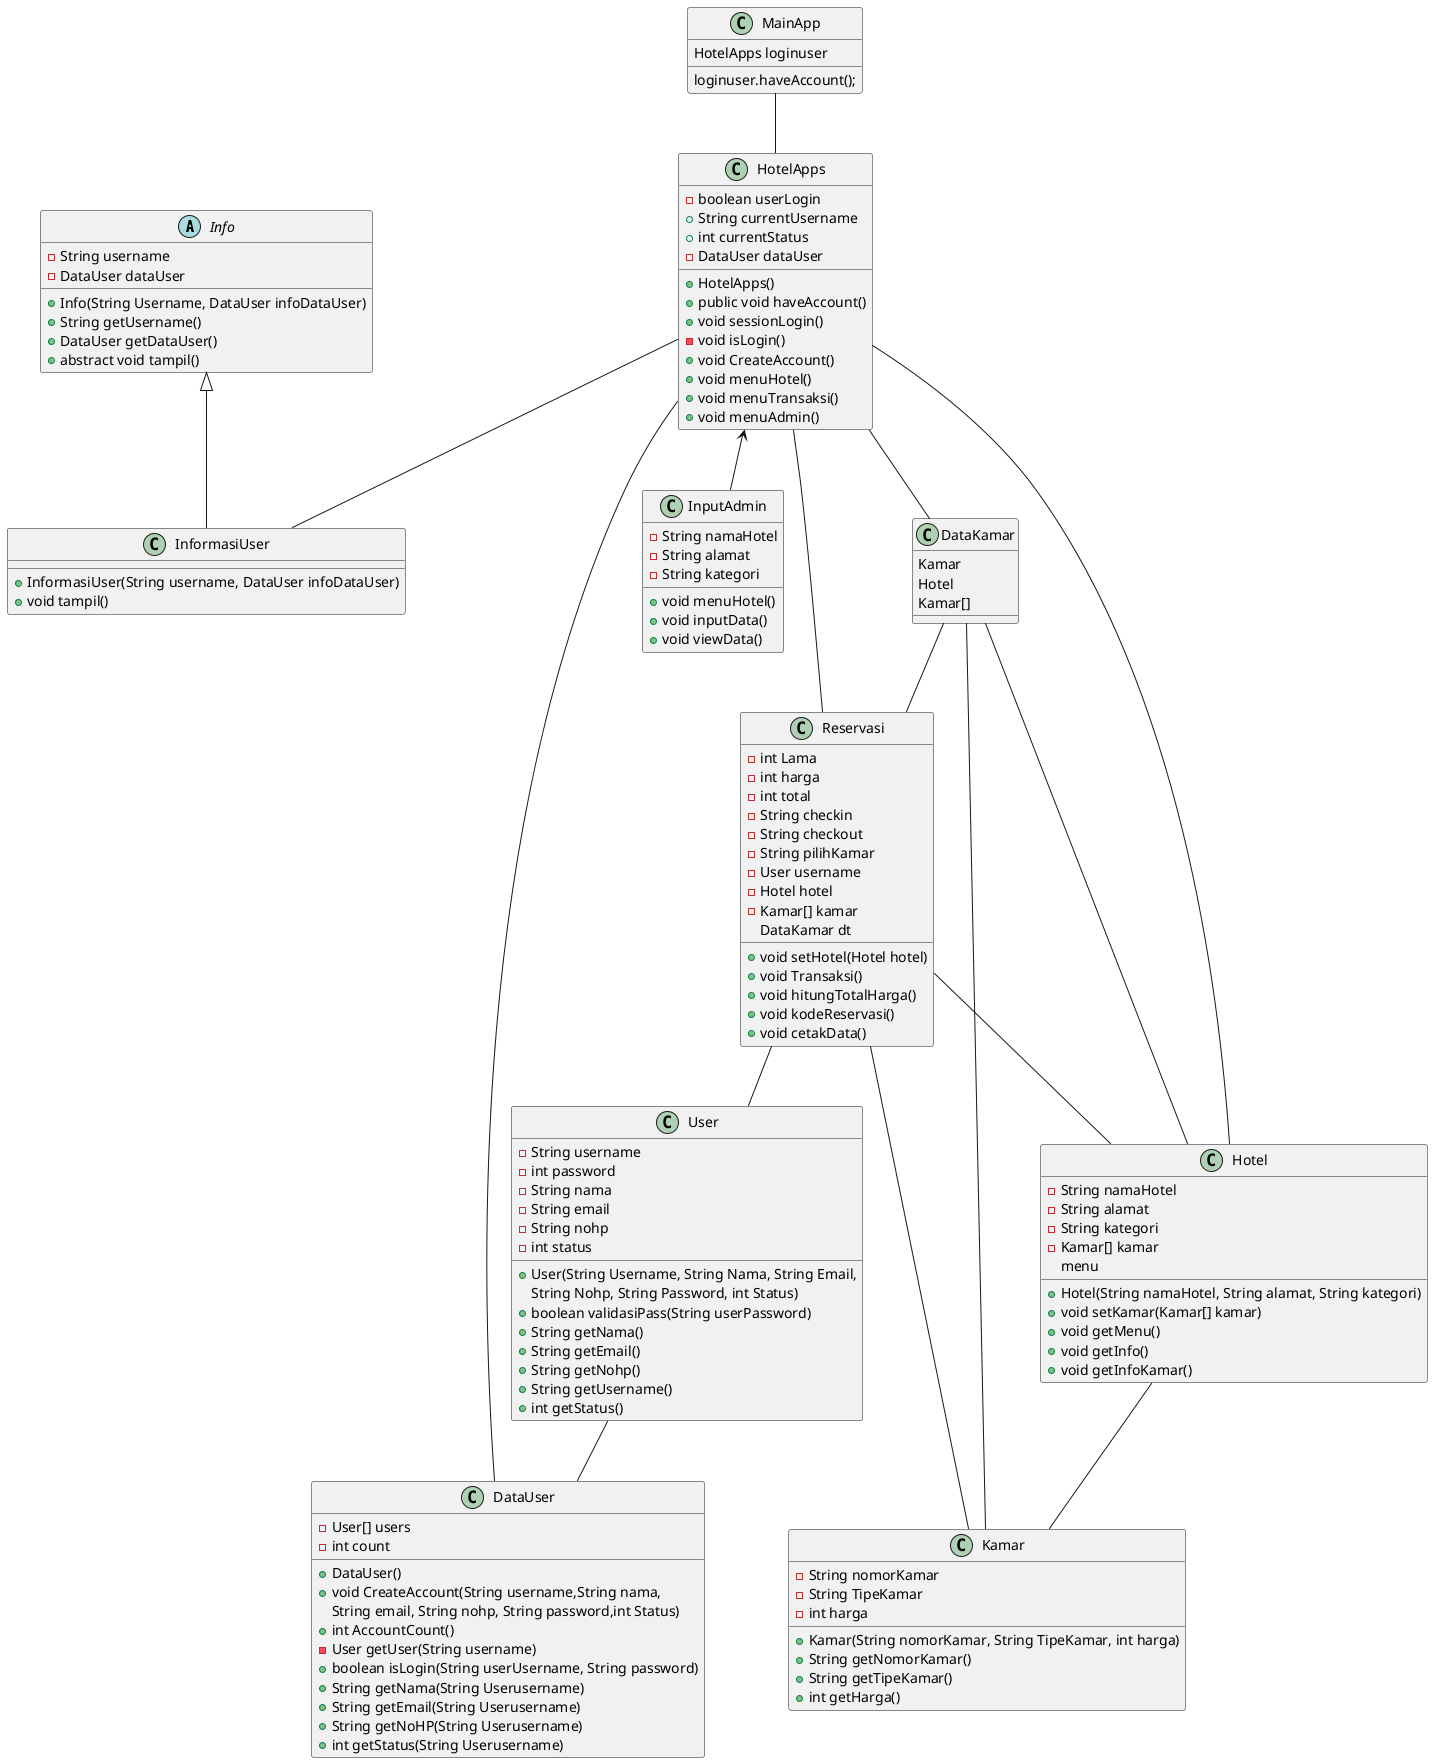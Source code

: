 @startuml
'https://plantuml.com/class-diagram

abstract class Info{
    - String username
    - DataUser dataUser

    + Info(String Username, DataUser infoDataUser)
    + String getUsername()
    + DataUser getDataUser()
    + abstract void tampil()
}
class DataKamar{
    Kamar
    Hotel
    Kamar[]
}
class DataUser{
    - User[] users
    - int count
    + DataUser()
    +void CreateAccount(String username,String nama,
    String email, String nohp, String password,int Status)
    +int AccountCount()
    -User getUser(String username)
    +boolean isLogin(String userUsername, String password)
    +String getNama(String Userusername)
    +String getEmail(String Userusername)
    +String getNoHP(String Userusername)
    +int getStatus(String Userusername)
}
class Hotel{
    - String namaHotel
    - String alamat
    - String kategori
    - Kamar[] kamar
    menu
    +Hotel(String namaHotel, String alamat, String kategori)
    +void setKamar(Kamar[] kamar)
    +void getMenu()
    +void getInfo()
    +void getInfoKamar()
}

class InformasiUser extends Info{
    + InformasiUser(String username, DataUser infoDataUser)
    + void tampil()
}

class InputAdmin{
    - String namaHotel
    - String alamat
    - String kategori
    + void menuHotel()
    + void inputData()
    + void viewData()
}
class Kamar{
    - String nomorKamar
    - String TipeKamar
    - int harga
    + Kamar(String nomorKamar, String TipeKamar, int harga)
    + String getNomorKamar()
    + String getTipeKamar()
    + int getHarga()
}
class HotelApps{
    - boolean userLogin
    + String currentUsername
    + int currentStatus
    - DataUser dataUser
    + HotelApps()
    +public void haveAccount()
    +void sessionLogin()
    -void isLogin()
    +void CreateAccount()
    + void menuHotel()
    +void menuTransaksi()
    +void menuAdmin()
}
class MainApp{
    HotelApps loginuser
    loginuser.haveAccount();
}
class Reservasi{
    - int Lama
    - int harga
    -int total
    -String checkin
    -String checkout
    -String pilihKamar
    -User username
    -Hotel hotel
    -Kamar[] kamar
    DataKamar dt
    +void setHotel(Hotel hotel)
    +void Transaksi()
    +void hitungTotalHarga()
    +void kodeReservasi()
    +void cetakData()
}
class User{
     - String username
     - int password
     - String nama
     - String email
     - String nohp
     - int status
     +User(String Username, String Nama, String Email,
     String Nohp, String Password, int Status)
     +boolean validasiPass(String userPassword)
     +String getNama()
     +String getEmail()
     +String getNohp()
     +String getUsername()
     +int getStatus()
}

MainApp -- HotelApps

HotelApps -- DataUser
HotelApps <-- InputAdmin
HotelApps -- Reservasi
HotelApps -- DataKamar
HotelApps -- InformasiUser

Hotel -- Kamar
Hotel -- HotelApps

Reservasi -- User
Reservasi -- Hotel
Reservasi -- Kamar

User -- DataUser

DataKamar -- Kamar
DataKamar -- Hotel
DataKamar -- Reservasi
@enduml